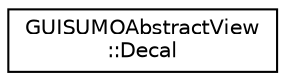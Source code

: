 digraph "Graphical Class Hierarchy"
{
  edge [fontname="Helvetica",fontsize="10",labelfontname="Helvetica",labelfontsize="10"];
  node [fontname="Helvetica",fontsize="10",shape=record];
  rankdir="LR";
  Node0 [label="GUISUMOAbstractView\l::Decal",height=0.2,width=0.4,color="black", fillcolor="white", style="filled",URL="$dd/dd7/struct_g_u_i_s_u_m_o_abstract_view_1_1_decal.html",tooltip="A decal (an image) that can be shown. "];
}
